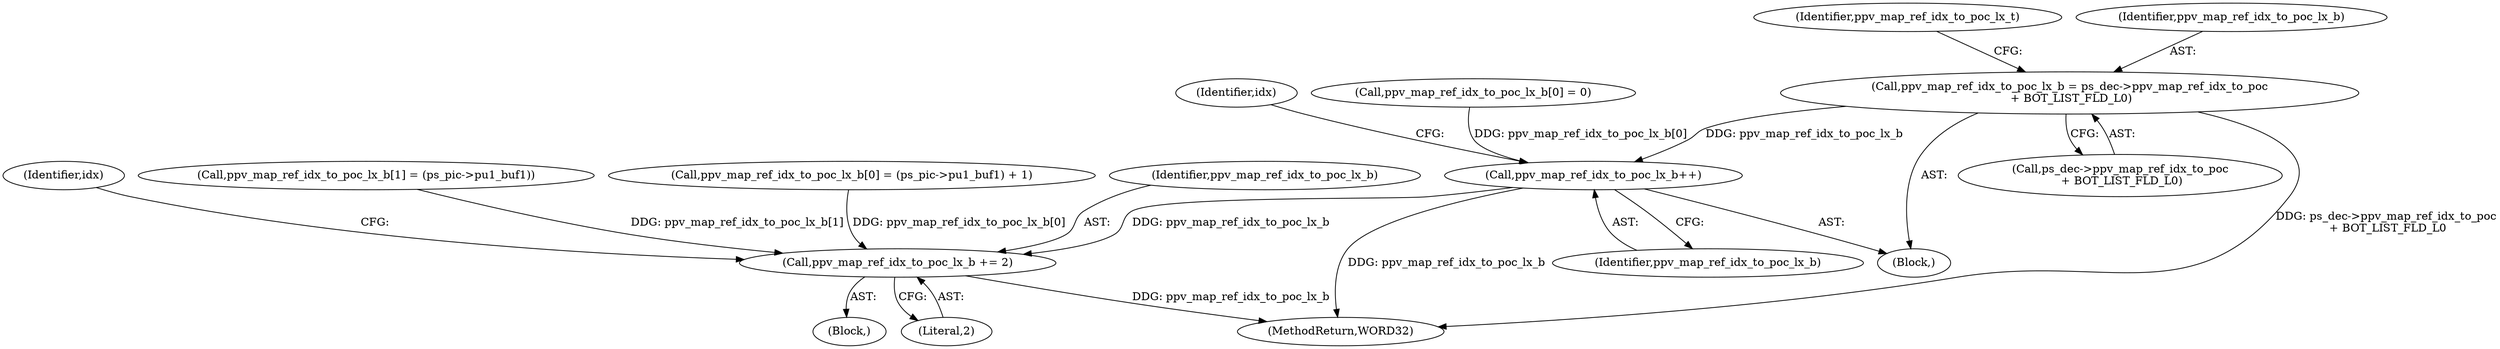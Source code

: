 digraph "0_Android_943323f1d9d3dd5c2634deb26cbe72343ca6b3db_2@integer" {
"1000494" [label="(Call,ppv_map_ref_idx_to_poc_lx_b = ps_dec->ppv_map_ref_idx_to_poc\n + BOT_LIST_FLD_L0)"];
"1000513" [label="(Call,ppv_map_ref_idx_to_poc_lx_b++)"];
"1000576" [label="(Call,ppv_map_ref_idx_to_poc_lx_b += 2)"];
"1000503" [label="(Identifier,ppv_map_ref_idx_to_poc_lx_t)"];
"1000513" [label="(Call,ppv_map_ref_idx_to_poc_lx_b++)"];
"1000577" [label="(Identifier,ppv_map_ref_idx_to_poc_lx_b)"];
"1000530" [label="(Identifier,idx)"];
"1000548" [label="(Call,ppv_map_ref_idx_to_poc_lx_b[1] = (ps_pic->pu1_buf1))"];
"1000578" [label="(Literal,2)"];
"1000555" [label="(Call,ppv_map_ref_idx_to_poc_lx_b[0] = (ps_pic->pu1_buf1) + 1)"];
"1000576" [label="(Call,ppv_map_ref_idx_to_poc_lx_b += 2)"];
"1000508" [label="(Call,ppv_map_ref_idx_to_poc_lx_b[0] = 0)"];
"1000516" [label="(Identifier,idx)"];
"1000531" [label="(Block,)"];
"1000482" [label="(Block,)"];
"1001025" [label="(MethodReturn,WORD32)"];
"1000494" [label="(Call,ppv_map_ref_idx_to_poc_lx_b = ps_dec->ppv_map_ref_idx_to_poc\n + BOT_LIST_FLD_L0)"];
"1000496" [label="(Call,ps_dec->ppv_map_ref_idx_to_poc\n + BOT_LIST_FLD_L0)"];
"1000495" [label="(Identifier,ppv_map_ref_idx_to_poc_lx_b)"];
"1000514" [label="(Identifier,ppv_map_ref_idx_to_poc_lx_b)"];
"1000494" -> "1000482"  [label="AST: "];
"1000494" -> "1000496"  [label="CFG: "];
"1000495" -> "1000494"  [label="AST: "];
"1000496" -> "1000494"  [label="AST: "];
"1000503" -> "1000494"  [label="CFG: "];
"1000494" -> "1001025"  [label="DDG: ps_dec->ppv_map_ref_idx_to_poc\n + BOT_LIST_FLD_L0"];
"1000494" -> "1000513"  [label="DDG: ppv_map_ref_idx_to_poc_lx_b"];
"1000513" -> "1000482"  [label="AST: "];
"1000513" -> "1000514"  [label="CFG: "];
"1000514" -> "1000513"  [label="AST: "];
"1000516" -> "1000513"  [label="CFG: "];
"1000513" -> "1001025"  [label="DDG: ppv_map_ref_idx_to_poc_lx_b"];
"1000508" -> "1000513"  [label="DDG: ppv_map_ref_idx_to_poc_lx_b[0]"];
"1000513" -> "1000576"  [label="DDG: ppv_map_ref_idx_to_poc_lx_b"];
"1000576" -> "1000531"  [label="AST: "];
"1000576" -> "1000578"  [label="CFG: "];
"1000577" -> "1000576"  [label="AST: "];
"1000578" -> "1000576"  [label="AST: "];
"1000530" -> "1000576"  [label="CFG: "];
"1000576" -> "1001025"  [label="DDG: ppv_map_ref_idx_to_poc_lx_b"];
"1000555" -> "1000576"  [label="DDG: ppv_map_ref_idx_to_poc_lx_b[0]"];
"1000548" -> "1000576"  [label="DDG: ppv_map_ref_idx_to_poc_lx_b[1]"];
}
